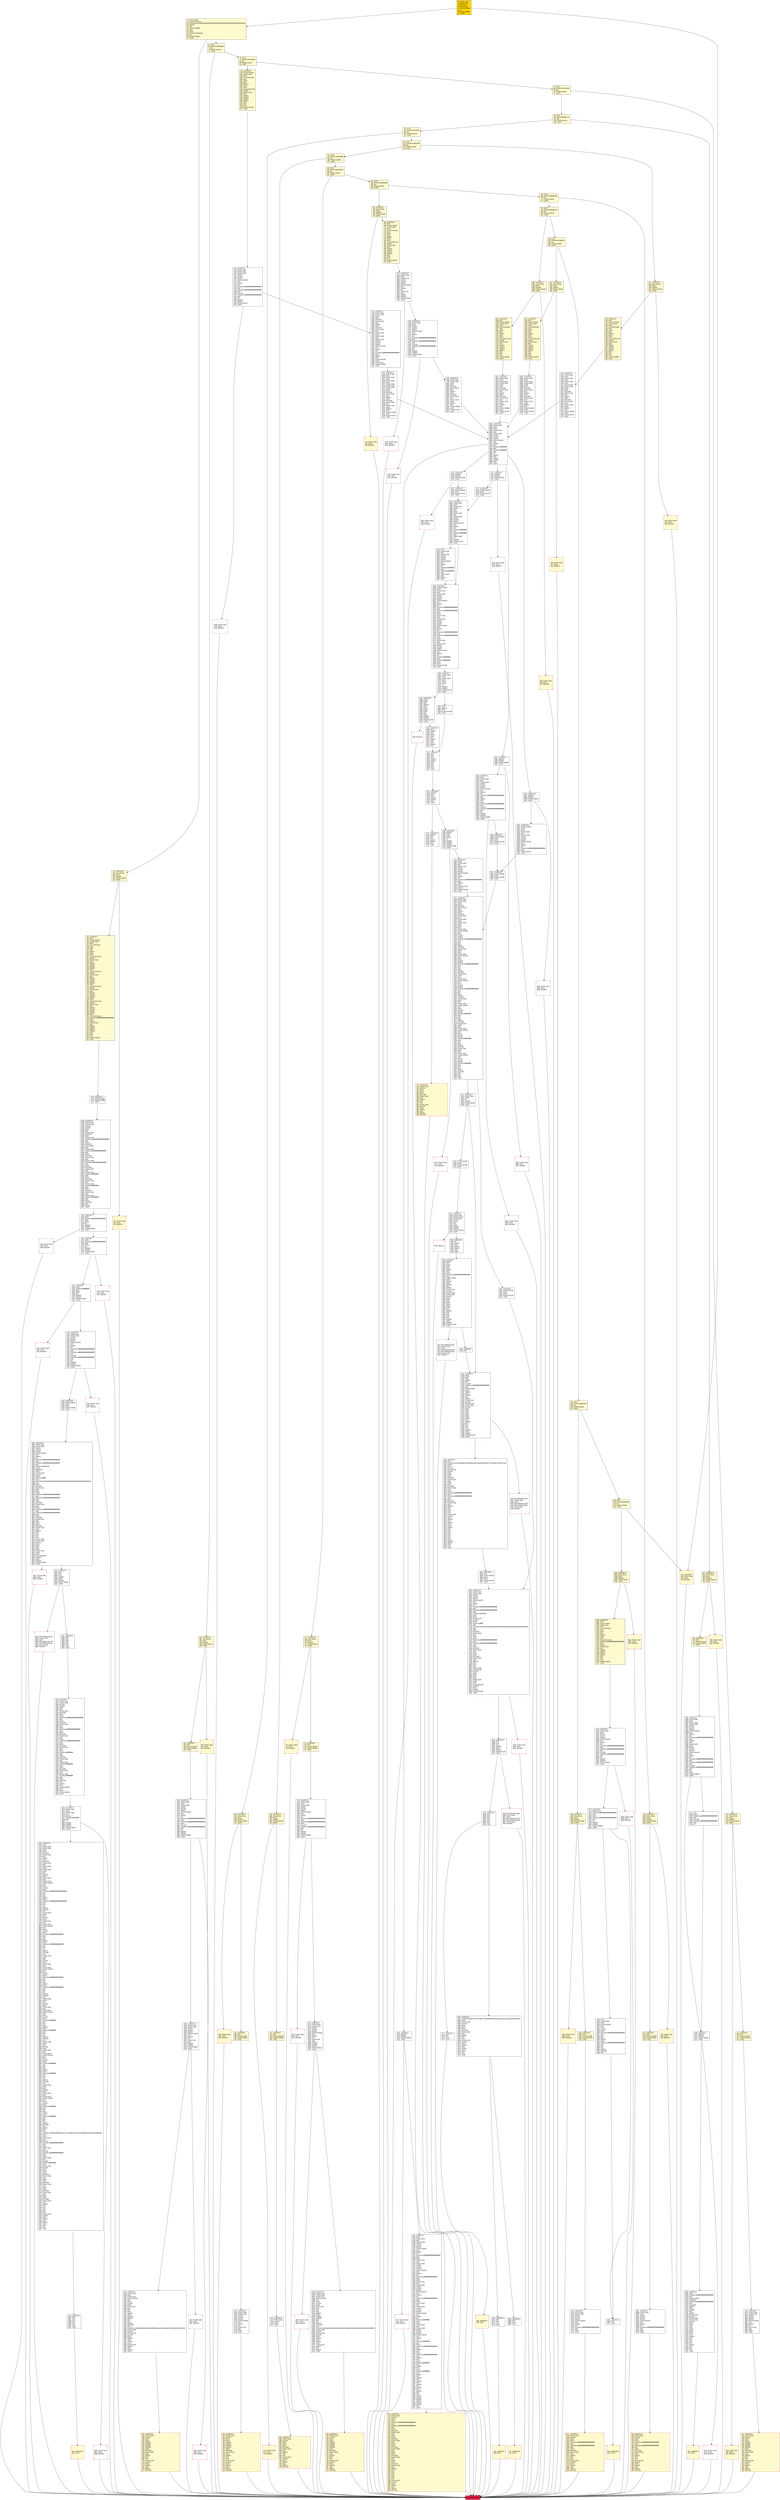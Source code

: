 digraph G {
bgcolor=transparent rankdir=UD;
node [shape=box style=filled color=black fillcolor=white fontname=arial fontcolor=black];
672 [label="672: PUSH1 0x00\l674: DUP1\l675: REVERT\l" fillcolor=lemonchiffon shape=Msquare color=crimson ];
4253 [label="4253: JUMPDEST\l4254: PUSH2 0x10a6\l4257: DUP7\l4258: PUSH2 0x1373\l4261: JUMP\l" ];
186 [label="186: DUP1\l187: PUSH4 0xc55d0f56\l192: EQ\l193: PUSH2 0x03a3\l196: JUMPI\l" fillcolor=lemonchiffon ];
5068 [label="5068: JUMPDEST\l5069: PUSH2 0x145e\l5072: DUP4\l5073: PUSH1 0x01\l5075: ADD\l5076: PUSH1 0x00\l5078: SWAP1\l5079: SLOAD\l5080: SWAP1\l5081: PUSH2 0x0100\l5084: EXP\l5085: SWAP1\l5086: DIV\l5087: PUSH16 0xffffffffffffffffffffffffffffffff\l5104: AND\l5105: PUSH16 0xffffffffffffffffffffffffffffffff\l5122: AND\l5123: DUP5\l5124: PUSH1 0x01\l5126: ADD\l5127: PUSH1 0x10\l5129: SWAP1\l5130: SLOAD\l5131: SWAP1\l5132: PUSH2 0x0100\l5135: EXP\l5136: SWAP1\l5137: DIV\l5138: PUSH16 0xffffffffffffffffffffffffffffffff\l5155: AND\l5156: PUSH16 0xffffffffffffffffffffffffffffffff\l5173: AND\l5174: DUP6\l5175: PUSH1 0x02\l5177: ADD\l5178: PUSH1 0x00\l5180: SWAP1\l5181: SLOAD\l5182: SWAP1\l5183: PUSH2 0x0100\l5186: EXP\l5187: SWAP1\l5188: DIV\l5189: PUSH8 0xffffffffffffffff\l5198: AND\l5199: PUSH8 0xffffffffffffffff\l5208: AND\l5209: DUP5\l5210: PUSH2 0x1558\l5213: JUMP\l" ];
418 [label="418: PUSH1 0x00\l420: DUP1\l421: REVERT\l" fillcolor=lemonchiffon shape=Msquare color=crimson ];
1186 [label="1186: PUSH1 0x00\l1188: DUP1\l1189: REVERT\l" shape=Msquare color=crimson ];
13 [label="13: PUSH1 0x00\l15: CALLDATALOAD\l16: PUSH29 0x0100000000000000000000000000000000000000000000000000000000\l46: SWAP1\l47: DIV\l48: PUSH4 0xffffffff\l53: AND\l54: DUP1\l55: PUSH4 0x27ebe40a\l60: EQ\l61: PUSH2 0x00e0\l64: JUMPI\l" fillcolor=lemonchiffon ];
3113 [label="3113: JUMPDEST\l3114: ISZERO\l3115: ISZERO\l3116: PUSH2 0x0c34\l3119: JUMPI\l" ];
886 [label="886: JUMPDEST\l887: CALLVALUE\l888: DUP1\l889: ISZERO\l890: PUSH2 0x0382\l893: JUMPI\l" fillcolor=lemonchiffon ];
898 [label="898: JUMPDEST\l899: POP\l900: PUSH2 0x03a1\l903: PUSH1 0x04\l905: DUP1\l906: CALLDATASIZE\l907: SUB\l908: DUP2\l909: ADD\l910: SWAP1\l911: DUP1\l912: DUP1\l913: CALLDATALOAD\l914: SWAP1\l915: PUSH1 0x20\l917: ADD\l918: SWAP1\l919: SWAP3\l920: SWAP2\l921: SWAP1\l922: POP\l923: POP\l924: POP\l925: PUSH2 0x0b6c\l928: JUMP\l" fillcolor=lemonchiffon ];
2883 [label="2883: JUMPDEST\l2884: POP\l2885: POP\l2886: JUMP\l" ];
4499 [label="4499: JUMPDEST\l4500: POP\l4501: PUSH32 0x4fcc30d90a842164dd58501ab874a101a3749c3d4747139cefe7c876f4ccebd2\l4534: DUP10\l4535: DUP7\l4536: CALLER\l4537: PUSH1 0x40\l4539: MLOAD\l4540: DUP1\l4541: DUP5\l4542: DUP2\l4543: MSTORE\l4544: PUSH1 0x20\l4546: ADD\l4547: DUP4\l4548: DUP2\l4549: MSTORE\l4550: PUSH1 0x20\l4552: ADD\l4553: DUP3\l4554: PUSH20 0xffffffffffffffffffffffffffffffffffffffff\l4575: AND\l4576: PUSH20 0xffffffffffffffffffffffffffffffffffffffff\l4597: AND\l4598: DUP2\l4599: MSTORE\l4600: PUSH1 0x20\l4602: ADD\l4603: SWAP4\l4604: POP\l4605: POP\l4606: POP\l4607: POP\l4608: PUSH1 0x40\l4610: MLOAD\l4611: DUP1\l4612: SWAP2\l4613: SUB\l4614: SWAP1\l4615: LOG1\l4616: DUP5\l4617: SWAP7\l4618: POP\l4619: POP\l4620: POP\l4621: POP\l4622: POP\l4623: POP\l4624: POP\l4625: SWAP3\l4626: SWAP2\l4627: POP\l4628: POP\l4629: JUMP\l" ];
939 [label="939: PUSH1 0x00\l941: DUP1\l942: REVERT\l" fillcolor=lemonchiffon shape=Msquare color=crimson ];
1222 [label="1222: JUMPDEST\l1223: DUP3\l1224: PUSH8 0xffffffffffffffff\l1233: AND\l1234: DUP4\l1235: EQ\l1236: ISZERO\l1237: ISZERO\l1238: PUSH2 0x04de\l1241: JUMPI\l" ];
1700 [label="1700: JUMPDEST\l1701: PUSH1 0x00\l1703: PUSH1 0x01\l1705: PUSH1 0x00\l1707: SWAP1\l1708: SLOAD\l1709: SWAP1\l1710: PUSH2 0x0100\l1713: EXP\l1714: SWAP1\l1715: DIV\l1716: PUSH20 0xffffffffffffffffffffffffffffffffffffffff\l1737: AND\l1738: PUSH20 0xffffffffffffffffffffffffffffffffffffffff\l1759: AND\l1760: CALLER\l1761: PUSH20 0xffffffffffffffffffffffffffffffffffffffff\l1782: AND\l1783: EQ\l1784: ISZERO\l1785: ISZERO\l1786: PUSH2 0x0702\l1789: JUMPI\l" ];
408 [label="408: JUMPDEST\l409: STOP\l" fillcolor=lemonchiffon shape=Msquare color=crimson ];
1495 [label="1495: JUMPDEST\l1496: POP\l1497: POP\l1498: POP\l1499: POP\l1500: POP\l1501: POP\l1502: JUMP\l" ];
1861 [label="1861: JUMPDEST\l1862: POP\l1863: PUSH2 0x0750\l1866: DUP2\l1867: DUP4\l1868: PUSH2 0x1216\l1871: JUMP\l" ];
1150 [label="1150: JUMPDEST\l1151: PUSH2 0x0486\l1154: PUSH2 0x1598\l1157: JUMP\l" ];
2227 [label="2227: PUSH1 0x00\l2229: DUP1\l2230: REVERT\l" shape=Msquare color=crimson ];
4275 [label="4275: PUSH1 0x00\l4277: DUP1\l4278: REVERT\l" shape=Msquare color=crimson ];
719 [label="719: JUMPDEST\l720: POP\l721: PUSH2 0x02d8\l724: PUSH2 0x09ae\l727: JUMP\l" fillcolor=lemonchiffon ];
197 [label="197: DUP1\l198: PUSH4 0xdd1b7a0f\l203: EQ\l204: PUSH2 0x03e4\l207: JUMPI\l" fillcolor=lemonchiffon ];
5214 [label="5214: JUMPDEST\l5215: SWAP2\l5216: POP\l5217: POP\l5218: SWAP2\l5219: SWAP1\l5220: POP\l5221: JUMP\l" ];
3389 [label="3389: JUMPDEST\l3390: POP\l3391: JUMP\l" ];
1872 [label="1872: JUMPDEST\l1873: POP\l1874: POP\l1875: JUMP\l" ];
685 [label="685: JUMPDEST\l686: PUSH1 0x40\l688: MLOAD\l689: DUP1\l690: DUP3\l691: DUP2\l692: MSTORE\l693: PUSH1 0x20\l695: ADD\l696: SWAP2\l697: POP\l698: POP\l699: PUSH1 0x40\l701: MLOAD\l702: DUP1\l703: SWAP2\l704: SUB\l705: SWAP1\l706: RETURN\l" fillcolor=lemonchiffon shape=Msquare color=crimson ];
1503 [label="1503: JUMPDEST\l1504: PUSH1 0x00\l1506: DUP1\l1507: PUSH1 0x00\l1509: SWAP1\l1510: SLOAD\l1511: SWAP1\l1512: PUSH2 0x0100\l1515: EXP\l1516: SWAP1\l1517: DIV\l1518: PUSH20 0xffffffffffffffffffffffffffffffffffffffff\l1539: AND\l1540: PUSH20 0xffffffffffffffffffffffffffffffffffffffff\l1561: AND\l1562: CALLER\l1563: PUSH20 0xffffffffffffffffffffffffffffffffffffffff\l1584: AND\l1585: EQ\l1586: ISZERO\l1587: ISZERO\l1588: PUSH2 0x063c\l1591: JUMPI\l" ];
2069 [label="2069: JUMPDEST\l2070: ISZERO\l2071: ISZERO\l2072: PUSH2 0x0820\l2075: JUMPI\l" ];
4345 [label="4345: JUMPDEST\l4346: SWAP3\l4347: POP\l4348: DUP3\l4349: DUP6\l4350: SUB\l4351: SWAP2\l4352: POP\l4353: DUP4\l4354: PUSH20 0xffffffffffffffffffffffffffffffffffffffff\l4375: AND\l4376: PUSH2 0x08fc\l4379: DUP4\l4380: SWAP1\l4381: DUP2\l4382: ISZERO\l4383: MUL\l4384: SWAP1\l4385: PUSH1 0x40\l4387: MLOAD\l4388: PUSH1 0x00\l4390: PUSH1 0x40\l4392: MLOAD\l4393: DUP1\l4394: DUP4\l4395: SUB\l4396: DUP2\l4397: DUP6\l4398: DUP9\l4399: DUP9\l4400: CALL\l4401: SWAP4\l4402: POP\l4403: POP\l4404: POP\l4405: POP\l4406: ISZERO\l4407: DUP1\l4408: ISZERO\l4409: PUSH2 0x1146\l4412: JUMPI\l" ];
4413 [label="4413: RETURNDATASIZE\l4414: PUSH1 0x00\l4416: DUP1\l4417: RETURNDATACOPY\l4418: RETURNDATASIZE\l4419: PUSH1 0x00\l4421: REVERT\l" shape=Msquare color=crimson ];
5671 [label="5671: EXIT BLOCK\l" fillcolor=crimson ];
4847 [label="4847: JUMPDEST\l4848: POP\l4849: POP\l4850: POP\l4851: POP\l4852: POP\l4853: POP\l4854: JUMP\l" ];
2701 [label="2701: PUSH1 0x00\l2703: DUP1\l2704: REVERT\l" shape=Msquare color=crimson ];
0 [label="0: PUSH1 0x80\l2: PUSH1 0x40\l4: MSTORE\l5: PUSH1 0x04\l7: CALLDATASIZE\l8: LT\l9: PUSH2 0x00db\l12: JUMPI\l" fillcolor=lemonchiffon shape=Msquare fillcolor=gold ];
5029 [label="5029: DUP3\l5030: PUSH1 0x02\l5032: ADD\l5033: PUSH1 0x08\l5035: SWAP1\l5036: SLOAD\l5037: SWAP1\l5038: PUSH2 0x0100\l5041: EXP\l5042: SWAP1\l5043: DIV\l5044: PUSH8 0xffffffffffffffff\l5053: AND\l5054: PUSH8 0xffffffffffffffff\l5063: AND\l5064: TIMESTAMP\l5065: SUB\l5066: SWAP1\l5067: POP\l" ];
142 [label="142: DUP1\l143: PUSH4 0x8456cb59\l148: EQ\l149: PUSH2 0x02c3\l152: JUMPI\l" fillcolor=lemonchiffon ];
943 [label="943: JUMPDEST\l944: POP\l945: PUSH2 0x03ce\l948: PUSH1 0x04\l950: DUP1\l951: CALLDATASIZE\l952: SUB\l953: DUP2\l954: ADD\l955: SWAP1\l956: DUP1\l957: DUP1\l958: CALLDATALOAD\l959: SWAP1\l960: PUSH1 0x20\l962: ADD\l963: SWAP1\l964: SWAP3\l965: SWAP2\l966: SWAP1\l967: POP\l968: POP\l969: POP\l970: PUSH2 0x0c08\l973: JUMP\l" fillcolor=lemonchiffon ];
929 [label="929: JUMPDEST\l930: STOP\l" fillcolor=lemonchiffon shape=Msquare color=crimson ];
2964 [label="2964: PUSH1 0x00\l2966: DUP1\l2967: REVERT\l" shape=Msquare color=crimson ];
3641 [label="3641: JUMPDEST\l3642: POP\l3643: GAS\l3644: CALL\l3645: ISZERO\l3646: DUP1\l3647: ISZERO\l3648: PUSH2 0x0e4d\l3651: JUMPI\l" ];
208 [label="208: DUP1\l209: PUSH4 0xf2fde38b\l214: EQ\l215: PUSH2 0x043b\l218: JUMPI\l" fillcolor=lemonchiffon ];
4249 [label="4249: PUSH1 0x00\l4251: DUP1\l4252: REVERT\l" shape=Msquare color=crimson ];
98 [label="98: DUP1\l99: PUSH4 0x5fd8c710\l104: EQ\l105: PUSH2 0x01c9\l108: JUMPI\l" fillcolor=lemonchiffon ];
4279 [label="4279: JUMPDEST\l4280: DUP6\l4281: PUSH1 0x00\l4283: ADD\l4284: PUSH1 0x00\l4286: SWAP1\l4287: SLOAD\l4288: SWAP1\l4289: PUSH2 0x0100\l4292: EXP\l4293: SWAP1\l4294: DIV\l4295: PUSH20 0xffffffffffffffffffffffffffffffffffffffff\l4316: AND\l4317: SWAP4\l4318: POP\l4319: PUSH2 0x10e7\l4322: DUP10\l4323: PUSH2 0x1466\l4326: JUMP\l" ];
996 [label="996: JUMPDEST\l997: CALLVALUE\l998: DUP1\l999: ISZERO\l1000: PUSH2 0x03f0\l1003: JUMPI\l" fillcolor=lemonchiffon ];
2478 [label="2478: JUMPDEST\l2479: PUSH1 0x00\l2481: DUP1\l2482: PUSH1 0x00\l2484: SWAP1\l2485: SLOAD\l2486: SWAP1\l2487: PUSH2 0x0100\l2490: EXP\l2491: SWAP1\l2492: DIV\l2493: PUSH20 0xffffffffffffffffffffffffffffffffffffffff\l2514: AND\l2515: PUSH20 0xffffffffffffffffffffffffffffffffffffffff\l2536: AND\l2537: CALLER\l2538: PUSH20 0xffffffffffffffffffffffffffffffffffffffff\l2559: AND\l2560: EQ\l2561: ISZERO\l2562: ISZERO\l2563: PUSH2 0x0a0b\l2566: JUMPI\l" ];
457 [label="457: JUMPDEST\l458: CALLVALUE\l459: DUP1\l460: ISZERO\l461: PUSH2 0x01d5\l464: JUMPI\l" fillcolor=lemonchiffon ];
5504 [label="5504: INVALID\l" shape=Msquare color=crimson ];
87 [label="87: DUP1\l88: PUSH4 0x5c975abb\l93: EQ\l94: PUSH2 0x019a\l97: JUMPI\l" fillcolor=lemonchiffon ];
2220 [label="2220: JUMPDEST\l2221: ISZERO\l2222: ISZERO\l2223: PUSH2 0x08b7\l2226: JUMPI\l" ];
1623 [label="1623: JUMPDEST\l1624: PUSH1 0x00\l1626: DUP1\l1627: PUSH1 0x14\l1629: PUSH2 0x0100\l1632: EXP\l1633: DUP2\l1634: SLOAD\l1635: DUP2\l1636: PUSH1 0xff\l1638: MUL\l1639: NOT\l1640: AND\l1641: SWAP1\l1642: DUP4\l1643: ISZERO\l1644: ISZERO\l1645: MUL\l1646: OR\l1647: SWAP1\l1648: SSTORE\l1649: POP\l1650: PUSH32 0x7805862f689e2f13df9f062ff482ad3ad112aca9e0847911ed832e158c525b33\l1683: PUSH1 0x40\l1685: MLOAD\l1686: PUSH1 0x40\l1688: MLOAD\l1689: DUP1\l1690: SWAP2\l1691: SUB\l1692: SWAP1\l1693: LOG1\l1694: PUSH1 0x01\l1696: SWAP1\l1697: POP\l1698: SWAP1\l1699: JUMP\l" ];
931 [label="931: JUMPDEST\l932: CALLVALUE\l933: DUP1\l934: ISZERO\l935: PUSH2 0x03af\l938: JUMPI\l" fillcolor=lemonchiffon ];
232 [label="232: PUSH1 0x00\l234: DUP1\l235: REVERT\l" fillcolor=lemonchiffon shape=Msquare color=crimson ];
488 [label="488: PUSH1 0x00\l490: DUP1\l491: REVERT\l" fillcolor=lemonchiffon shape=Msquare color=crimson ];
2792 [label="2792: PUSH1 0x00\l2794: DUP1\l2795: REVERT\l" shape=Msquare color=crimson ];
120 [label="120: DUP1\l121: PUSH4 0x78bd7935\l126: EQ\l127: PUSH2 0x020f\l130: JUMPI\l" fillcolor=lemonchiffon ];
478 [label="478: JUMPDEST\l479: STOP\l" fillcolor=lemonchiffon shape=Msquare color=crimson ];
175 [label="175: DUP1\l176: PUSH4 0x96b5a755\l181: EQ\l182: PUSH2 0x0376\l185: JUMPI\l" fillcolor=lemonchiffon ];
4630 [label="4630: JUMPDEST\l4631: PUSH1 0x01\l4633: PUSH1 0x00\l4635: SWAP1\l4636: SLOAD\l4637: SWAP1\l4638: PUSH2 0x0100\l4641: EXP\l4642: SWAP1\l4643: DIV\l4644: PUSH20 0xffffffffffffffffffffffffffffffffffffffff\l4665: AND\l4666: PUSH20 0xffffffffffffffffffffffffffffffffffffffff\l4687: AND\l4688: PUSH4 0xa9059cbb\l4693: DUP4\l4694: DUP4\l4695: PUSH1 0x40\l4697: MLOAD\l4698: DUP4\l4699: PUSH4 0xffffffff\l4704: AND\l4705: PUSH29 0x0100000000000000000000000000000000000000000000000000000000\l4735: MUL\l4736: DUP2\l4737: MSTORE\l4738: PUSH1 0x04\l4740: ADD\l4741: DUP1\l4742: DUP4\l4743: PUSH20 0xffffffffffffffffffffffffffffffffffffffff\l4764: AND\l4765: PUSH20 0xffffffffffffffffffffffffffffffffffffffff\l4786: AND\l4787: DUP2\l4788: MSTORE\l4789: PUSH1 0x20\l4791: ADD\l4792: DUP3\l4793: DUP2\l4794: MSTORE\l4795: PUSH1 0x20\l4797: ADD\l4798: SWAP3\l4799: POP\l4800: POP\l4801: POP\l4802: PUSH1 0x00\l4804: PUSH1 0x40\l4806: MLOAD\l4807: DUP1\l4808: DUP4\l4809: SUB\l4810: DUP2\l4811: PUSH1 0x00\l4813: DUP8\l4814: DUP1\l4815: EXTCODESIZE\l4816: ISZERO\l4817: DUP1\l4818: ISZERO\l4819: PUSH2 0x12db\l4822: JUMPI\l" ];
4827 [label="4827: JUMPDEST\l4828: POP\l4829: GAS\l4830: CALL\l4831: ISZERO\l4832: DUP1\l4833: ISZERO\l4834: PUSH2 0x12ef\l4837: JUMPI\l" ];
1004 [label="1004: PUSH1 0x00\l1006: DUP1\l1007: REVERT\l" fillcolor=lemonchiffon shape=Msquare color=crimson ];
799 [label="799: JUMPDEST\l800: CALLVALUE\l801: DUP1\l802: ISZERO\l803: PUSH2 0x032b\l806: JUMPI\l" fillcolor=lemonchiffon ];
1190 [label="1190: JUMPDEST\l1191: DUP4\l1192: PUSH16 0xffffffffffffffffffffffffffffffff\l1209: AND\l1210: DUP5\l1211: EQ\l1212: ISZERO\l1213: ISZERO\l1214: PUSH2 0x04c6\l1217: JUMPI\l" ];
5487 [label="5487: JUMPDEST\l5488: DUP8\l5489: DUP8\l5490: SUB\l5491: SWAP3\l5492: POP\l5493: DUP6\l5494: DUP6\l5495: DUP5\l5496: MUL\l5497: DUP2\l5498: ISZERO\l5499: ISZERO\l5500: PUSH2 0x1581\l5503: JUMPI\l" ];
2957 [label="2957: JUMPDEST\l2958: ISZERO\l2959: ISZERO\l2960: PUSH2 0x0b98\l2963: JUMPI\l" ];
3124 [label="3124: JUMPDEST\l3125: PUSH2 0x0c3d\l3128: DUP2\l3129: PUSH2 0x1373\l3132: JUMP\l" ];
707 [label="707: JUMPDEST\l708: CALLVALUE\l709: DUP1\l710: ISZERO\l711: PUSH2 0x02cf\l714: JUMPI\l" fillcolor=lemonchiffon ];
3061 [label="3061: PUSH1 0x00\l3063: DUP1\l3064: REVERT\l" shape=Msquare color=crimson ];
422 [label="422: JUMPDEST\l423: POP\l424: PUSH2 0x01af\l427: PUSH2 0x0754\l430: JUMP\l" fillcolor=lemonchiffon ];
1348 [label="1348: JUMPDEST\l1349: PUSH1 0xc0\l1351: PUSH1 0x40\l1353: MLOAD\l1354: SWAP1\l1355: DUP2\l1356: ADD\l1357: PUSH1 0x40\l1359: MSTORE\l1360: DUP1\l1361: DUP4\l1362: PUSH20 0xffffffffffffffffffffffffffffffffffffffff\l1383: AND\l1384: DUP2\l1385: MSTORE\l1386: PUSH1 0x20\l1388: ADD\l1389: DUP7\l1390: PUSH16 0xffffffffffffffffffffffffffffffff\l1407: AND\l1408: DUP2\l1409: MSTORE\l1410: PUSH1 0x20\l1412: ADD\l1413: DUP6\l1414: PUSH16 0xffffffffffffffffffffffffffffffff\l1431: AND\l1432: DUP2\l1433: MSTORE\l1434: PUSH1 0x20\l1436: ADD\l1437: DUP5\l1438: PUSH8 0xffffffffffffffff\l1447: AND\l1448: DUP2\l1449: MSTORE\l1450: PUSH1 0x20\l1452: ADD\l1453: TIMESTAMP\l1454: PUSH8 0xffffffffffffffff\l1463: AND\l1464: DUP2\l1465: MSTORE\l1466: PUSH1 0x20\l1468: ADD\l1469: PUSH1 0x00\l1471: PUSH8 0xffffffffffffffff\l1480: AND\l1481: DUP2\l1482: MSTORE\l1483: POP\l1484: SWAP1\l1485: POP\l1486: PUSH2 0x05d7\l1489: DUP7\l1490: DUP3\l1491: PUSH2 0x0e55\l1494: JUMP\l" ];
762 [label="762: PUSH1 0x00\l764: DUP1\l765: REVERT\l" fillcolor=lemonchiffon shape=Msquare color=crimson ];
2231 [label="2231: JUMPDEST\l2232: DUP1\l2233: PUSH1 0x00\l2235: ADD\l2236: PUSH1 0x00\l2238: SWAP1\l2239: SLOAD\l2240: SWAP1\l2241: PUSH2 0x0100\l2244: EXP\l2245: SWAP1\l2246: DIV\l2247: PUSH20 0xffffffffffffffffffffffffffffffffffffffff\l2268: AND\l2269: DUP2\l2270: PUSH1 0x01\l2272: ADD\l2273: PUSH1 0x00\l2275: SWAP1\l2276: SLOAD\l2277: SWAP1\l2278: PUSH2 0x0100\l2281: EXP\l2282: SWAP1\l2283: DIV\l2284: PUSH16 0xffffffffffffffffffffffffffffffff\l2301: AND\l2302: DUP3\l2303: PUSH1 0x01\l2305: ADD\l2306: PUSH1 0x10\l2308: SWAP1\l2309: SLOAD\l2310: SWAP1\l2311: PUSH2 0x0100\l2314: EXP\l2315: SWAP1\l2316: DIV\l2317: PUSH16 0xffffffffffffffffffffffffffffffff\l2334: AND\l2335: DUP4\l2336: PUSH1 0x02\l2338: ADD\l2339: PUSH1 0x00\l2341: SWAP1\l2342: SLOAD\l2343: SWAP1\l2344: PUSH2 0x0100\l2347: EXP\l2348: SWAP1\l2349: DIV\l2350: PUSH8 0xffffffffffffffff\l2359: AND\l2360: DUP5\l2361: PUSH1 0x02\l2363: ADD\l2364: PUSH1 0x08\l2366: SWAP1\l2367: SLOAD\l2368: SWAP1\l2369: PUSH2 0x0100\l2372: EXP\l2373: SWAP1\l2374: DIV\l2375: PUSH8 0xffffffffffffffff\l2384: AND\l2385: DUP4\l2386: PUSH16 0xffffffffffffffffffffffffffffffff\l2403: AND\l2404: SWAP4\l2405: POP\l2406: DUP3\l2407: PUSH16 0xffffffffffffffffffffffffffffffff\l2424: AND\l2425: SWAP3\l2426: POP\l2427: DUP2\l2428: PUSH8 0xffffffffffffffff\l2437: AND\l2438: SWAP2\l2439: POP\l2440: DUP1\l2441: PUSH8 0xffffffffffffffff\l2450: AND\l2451: SWAP1\l2452: POP\l2453: SWAP6\l2454: POP\l2455: SWAP6\l2456: POP\l2457: SWAP6\l2458: POP\l2459: SWAP6\l2460: POP\l2461: SWAP6\l2462: POP\l2463: POP\l2464: SWAP2\l2465: SWAP4\l2466: SWAP6\l2467: SWAP1\l2468: SWAP3\l2469: SWAP5\l2470: POP\l2471: JUMP\l" ];
4327 [label="4327: JUMPDEST\l4328: PUSH1 0x00\l4330: DUP6\l4331: GT\l4332: ISZERO\l4333: PUSH2 0x1148\l4336: JUMPI\l" ];
352 [label="352: JUMPDEST\l353: PUSH1 0x40\l355: MLOAD\l356: DUP1\l357: DUP3\l358: ISZERO\l359: ISZERO\l360: ISZERO\l361: ISZERO\l362: DUP2\l363: MSTORE\l364: PUSH1 0x20\l366: ADD\l367: SWAP2\l368: POP\l369: POP\l370: PUSH1 0x40\l372: MLOAD\l373: DUP1\l374: SWAP2\l375: SUB\l376: SWAP1\l377: RETURN\l" fillcolor=lemonchiffon shape=Msquare color=crimson ];
1794 [label="1794: JUMPDEST\l1795: PUSH1 0x03\l1797: PUSH1 0x00\l1799: DUP4\l1800: DUP2\l1801: MSTORE\l1802: PUSH1 0x20\l1804: ADD\l1805: SWAP1\l1806: DUP2\l1807: MSTORE\l1808: PUSH1 0x20\l1810: ADD\l1811: PUSH1 0x00\l1813: SHA3\l1814: PUSH1 0x00\l1816: ADD\l1817: PUSH1 0x00\l1819: SWAP1\l1820: SLOAD\l1821: SWAP1\l1822: PUSH2 0x0100\l1825: EXP\l1826: SWAP1\l1827: DIV\l1828: PUSH20 0xffffffffffffffffffffffffffffffffffffffff\l1849: AND\l1850: SWAP1\l1851: POP\l1852: PUSH2 0x0745\l1855: DUP3\l1856: CALLVALUE\l1857: PUSH2 0x1069\l1860: JUMP\l" ];
2181 [label="2181: JUMPDEST\l2182: PUSH1 0x00\l2184: DUP1\l2185: PUSH1 0x00\l2187: DUP1\l2188: PUSH1 0x00\l2190: DUP1\l2191: PUSH1 0x03\l2193: PUSH1 0x00\l2195: DUP9\l2196: DUP2\l2197: MSTORE\l2198: PUSH1 0x20\l2200: ADD\l2201: SWAP1\l2202: DUP2\l2203: MSTORE\l2204: PUSH1 0x20\l2206: ADD\l2207: PUSH1 0x00\l2209: SHA3\l2210: SWAP1\l2211: POP\l2212: PUSH2 0x08ac\l2215: DUP2\l2216: PUSH2 0x12f7\l2219: JUMP\l" ];
1790 [label="1790: PUSH1 0x00\l1792: DUP1\l1793: REVERT\l" shape=Msquare color=crimson ];
3652 [label="3652: RETURNDATASIZE\l3653: PUSH1 0x00\l3655: DUP1\l3656: RETURNDATACOPY\l3657: RETURNDATASIZE\l3658: PUSH1 0x00\l3660: REVERT\l" shape=Msquare color=crimson ];
5517 [label="5517: JUMPDEST\l5518: POP\l5519: POP\l5520: POP\l5521: SWAP5\l5522: SWAP4\l5523: POP\l5524: POP\l5525: POP\l5526: POP\l5527: JUMP\l" ];
3325 [label="3325: DUP1\l3326: PUSH1 0x00\l3328: DUP1\l3329: PUSH2 0x0100\l3332: EXP\l3333: DUP2\l3334: SLOAD\l3335: DUP2\l3336: PUSH20 0xffffffffffffffffffffffffffffffffffffffff\l3357: MUL\l3358: NOT\l3359: AND\l3360: SWAP1\l3361: DUP4\l3362: PUSH20 0xffffffffffffffffffffffffffffffffffffffff\l3383: AND\l3384: MUL\l3385: OR\l3386: SWAP1\l3387: SSTORE\l3388: POP\l" ];
4337 [label="4337: PUSH2 0x10f9\l4340: DUP6\l4341: PUSH2 0x153d\l4344: JUMP\l" ];
1218 [label="1218: PUSH1 0x00\l1220: DUP1\l1221: REVERT\l" shape=Msquare color=crimson ];
3266 [label="3266: PUSH1 0x00\l3268: DUP1\l3269: REVERT\l" shape=Msquare color=crimson ];
2968 [label="2968: JUMPDEST\l2969: DUP2\l2970: PUSH1 0x00\l2972: ADD\l2973: PUSH1 0x00\l2975: SWAP1\l2976: SLOAD\l2977: SWAP1\l2978: PUSH2 0x0100\l2981: EXP\l2982: SWAP1\l2983: DIV\l2984: PUSH20 0xffffffffffffffffffffffffffffffffffffffff\l3005: AND\l3006: SWAP1\l3007: POP\l3008: DUP1\l3009: PUSH20 0xffffffffffffffffffffffffffffffffffffffff\l3030: AND\l3031: CALLER\l3032: PUSH20 0xffffffffffffffffffffffffffffffffffffffff\l3053: AND\l3054: EQ\l3055: ISZERO\l3056: ISZERO\l3057: PUSH2 0x0bf9\l3060: JUMPI\l" ];
820 [label="820: JUMPDEST\l821: PUSH1 0x40\l823: MLOAD\l824: DUP1\l825: DUP3\l826: PUSH20 0xffffffffffffffffffffffffffffffffffffffff\l847: AND\l848: PUSH20 0xffffffffffffffffffffffffffffffffffffffff\l869: AND\l870: DUP2\l871: MSTORE\l872: PUSH1 0x20\l874: ADD\l875: SWAP2\l876: POP\l877: POP\l878: PUSH1 0x40\l880: MLOAD\l881: DUP1\l882: SWAP2\l883: SUB\l884: SWAP1\l885: RETURN\l" fillcolor=lemonchiffon shape=Msquare color=crimson ];
1008 [label="1008: JUMPDEST\l1009: POP\l1010: PUSH2 0x03f9\l1013: PUSH2 0x0c45\l1016: JUMP\l" fillcolor=lemonchiffon ];
2080 [label="2080: JUMPDEST\l2081: DUP2\l2082: PUSH20 0xffffffffffffffffffffffffffffffffffffffff\l2103: AND\l2104: PUSH2 0x08fc\l2107: ADDRESS\l2108: PUSH20 0xffffffffffffffffffffffffffffffffffffffff\l2129: AND\l2130: BALANCE\l2131: SWAP1\l2132: DUP2\l2133: ISZERO\l2134: MUL\l2135: SWAP1\l2136: PUSH1 0x40\l2138: MLOAD\l2139: PUSH1 0x00\l2141: PUSH1 0x40\l2143: MLOAD\l2144: DUP1\l2145: DUP4\l2146: SUB\l2147: DUP2\l2148: DUP6\l2149: DUP9\l2150: DUP9\l2151: CALL\l2152: SWAP4\l2153: POP\l2154: POP\l2155: POP\l2156: POP\l2157: SWAP1\l2158: POP\l2159: POP\l2160: POP\l2161: JUMP\l" ];
715 [label="715: PUSH1 0x00\l717: DUP1\l718: REVERT\l" fillcolor=lemonchiffon shape=Msquare color=crimson ];
5456 [label="5456: JUMPDEST\l5457: DIV\l5458: SWAP1\l5459: POP\l5460: SWAP2\l5461: SWAP1\l5462: POP\l5463: JUMP\l" ];
5505 [label="5505: JUMPDEST\l5506: SDIV\l5507: SWAP2\l5508: POP\l5509: DUP2\l5510: DUP9\l5511: ADD\l5512: SWAP1\l5513: POP\l5514: DUP1\l5515: SWAP4\l5516: POP\l" ];
465 [label="465: PUSH1 0x00\l467: DUP1\l468: REVERT\l" fillcolor=lemonchiffon shape=Msquare color=crimson ];
2887 [label="2887: JUMPDEST\l2888: PUSH1 0x00\l2890: DUP1\l2891: SWAP1\l2892: SLOAD\l2893: SWAP1\l2894: PUSH2 0x0100\l2897: EXP\l2898: SWAP1\l2899: DIV\l2900: PUSH20 0xffffffffffffffffffffffffffffffffffffffff\l2921: AND\l2922: DUP2\l2923: JUMP\l" ];
527 [label="527: JUMPDEST\l528: CALLVALUE\l529: DUP1\l530: ISZERO\l531: PUSH2 0x021b\l534: JUMPI\l" fillcolor=lemonchiffon ];
3080 [label="3080: JUMPDEST\l3081: PUSH1 0x00\l3083: DUP1\l3084: PUSH1 0x03\l3086: PUSH1 0x00\l3088: DUP5\l3089: DUP2\l3090: MSTORE\l3091: PUSH1 0x20\l3093: ADD\l3094: SWAP1\l3095: DUP2\l3096: MSTORE\l3097: PUSH1 0x20\l3099: ADD\l3100: PUSH1 0x00\l3102: SHA3\l3103: SWAP1\l3104: POP\l3105: PUSH2 0x0c29\l3108: DUP2\l3109: PUSH2 0x12f7\l3112: JUMP\l" ];
3699 [label="3699: JUMPDEST\l3700: DUP1\l3701: PUSH1 0x03\l3703: PUSH1 0x00\l3705: DUP5\l3706: DUP2\l3707: MSTORE\l3708: PUSH1 0x20\l3710: ADD\l3711: SWAP1\l3712: DUP2\l3713: MSTORE\l3714: PUSH1 0x20\l3716: ADD\l3717: PUSH1 0x00\l3719: SHA3\l3720: PUSH1 0x00\l3722: DUP3\l3723: ADD\l3724: MLOAD\l3725: DUP2\l3726: PUSH1 0x00\l3728: ADD\l3729: PUSH1 0x00\l3731: PUSH2 0x0100\l3734: EXP\l3735: DUP2\l3736: SLOAD\l3737: DUP2\l3738: PUSH20 0xffffffffffffffffffffffffffffffffffffffff\l3759: MUL\l3760: NOT\l3761: AND\l3762: SWAP1\l3763: DUP4\l3764: PUSH20 0xffffffffffffffffffffffffffffffffffffffff\l3785: AND\l3786: MUL\l3787: OR\l3788: SWAP1\l3789: SSTORE\l3790: POP\l3791: PUSH1 0x20\l3793: DUP3\l3794: ADD\l3795: MLOAD\l3796: DUP2\l3797: PUSH1 0x01\l3799: ADD\l3800: PUSH1 0x00\l3802: PUSH2 0x0100\l3805: EXP\l3806: DUP2\l3807: SLOAD\l3808: DUP2\l3809: PUSH16 0xffffffffffffffffffffffffffffffff\l3826: MUL\l3827: NOT\l3828: AND\l3829: SWAP1\l3830: DUP4\l3831: PUSH16 0xffffffffffffffffffffffffffffffff\l3848: AND\l3849: MUL\l3850: OR\l3851: SWAP1\l3852: SSTORE\l3853: POP\l3854: PUSH1 0x40\l3856: DUP3\l3857: ADD\l3858: MLOAD\l3859: DUP2\l3860: PUSH1 0x01\l3862: ADD\l3863: PUSH1 0x10\l3865: PUSH2 0x0100\l3868: EXP\l3869: DUP2\l3870: SLOAD\l3871: DUP2\l3872: PUSH16 0xffffffffffffffffffffffffffffffff\l3889: MUL\l3890: NOT\l3891: AND\l3892: SWAP1\l3893: DUP4\l3894: PUSH16 0xffffffffffffffffffffffffffffffff\l3911: AND\l3912: MUL\l3913: OR\l3914: SWAP1\l3915: SSTORE\l3916: POP\l3917: PUSH1 0x60\l3919: DUP3\l3920: ADD\l3921: MLOAD\l3922: DUP2\l3923: PUSH1 0x02\l3925: ADD\l3926: PUSH1 0x00\l3928: PUSH2 0x0100\l3931: EXP\l3932: DUP2\l3933: SLOAD\l3934: DUP2\l3935: PUSH8 0xffffffffffffffff\l3944: MUL\l3945: NOT\l3946: AND\l3947: SWAP1\l3948: DUP4\l3949: PUSH8 0xffffffffffffffff\l3958: AND\l3959: MUL\l3960: OR\l3961: SWAP1\l3962: SSTORE\l3963: POP\l3964: PUSH1 0x80\l3966: DUP3\l3967: ADD\l3968: MLOAD\l3969: DUP2\l3970: PUSH1 0x02\l3972: ADD\l3973: PUSH1 0x08\l3975: PUSH2 0x0100\l3978: EXP\l3979: DUP2\l3980: SLOAD\l3981: DUP2\l3982: PUSH8 0xffffffffffffffff\l3991: MUL\l3992: NOT\l3993: AND\l3994: SWAP1\l3995: DUP4\l3996: PUSH8 0xffffffffffffffff\l4005: AND\l4006: MUL\l4007: OR\l4008: SWAP1\l4009: SSTORE\l4010: POP\l4011: PUSH1 0xa0\l4013: DUP3\l4014: ADD\l4015: MLOAD\l4016: DUP2\l4017: PUSH1 0x02\l4019: ADD\l4020: PUSH1 0x10\l4022: PUSH2 0x0100\l4025: EXP\l4026: DUP2\l4027: SLOAD\l4028: DUP2\l4029: PUSH8 0xffffffffffffffff\l4038: MUL\l4039: NOT\l4040: AND\l4041: SWAP1\l4042: DUP4\l4043: PUSH8 0xffffffffffffffff\l4052: AND\l4053: MUL\l4054: OR\l4055: SWAP1\l4056: SSTORE\l4057: POP\l4058: SWAP1\l4059: POP\l4060: POP\l4061: PUSH32 0xa9c8dfcda5664a5a124c713e386da27de87432d5b668e79458501eb296389ba7\l4094: DUP3\l4095: DUP3\l4096: PUSH1 0x20\l4098: ADD\l4099: MLOAD\l4100: PUSH16 0xffffffffffffffffffffffffffffffff\l4117: AND\l4118: DUP4\l4119: PUSH1 0x40\l4121: ADD\l4122: MLOAD\l4123: PUSH16 0xffffffffffffffffffffffffffffffff\l4140: AND\l4141: DUP5\l4142: PUSH1 0x60\l4144: ADD\l4145: MLOAD\l4146: PUSH8 0xffffffffffffffff\l4155: AND\l4156: PUSH1 0x40\l4158: MLOAD\l4159: DUP1\l4160: DUP6\l4161: DUP2\l4162: MSTORE\l4163: PUSH1 0x20\l4165: ADD\l4166: DUP5\l4167: DUP2\l4168: MSTORE\l4169: PUSH1 0x20\l4171: ADD\l4172: DUP4\l4173: DUP2\l4174: MSTORE\l4175: PUSH1 0x20\l4177: ADD\l4178: DUP3\l4179: DUP2\l4180: MSTORE\l4181: PUSH1 0x20\l4183: ADD\l4184: SWAP5\l4185: POP\l4186: POP\l4187: POP\l4188: POP\l4189: POP\l4190: PUSH1 0x40\l4192: MLOAD\l4193: DUP1\l4194: SWAP2\l4195: SUB\l4196: SWAP1\l4197: LOG1\l4198: POP\l4199: POP\l4200: JUMP\l" ];
3133 [label="3133: JUMPDEST\l3134: SWAP2\l3135: POP\l3136: POP\l3137: SWAP2\l3138: SWAP1\l3139: POP\l3140: JUMP\l" ];
5464 [label="5464: JUMPDEST\l5465: PUSH1 0x00\l5467: DUP1\l5468: PUSH1 0x00\l5470: DUP1\l5471: DUP6\l5472: DUP6\l5473: LT\l5474: ISZERO\l5475: ISZERO\l5476: PUSH2 0x156f\l5479: JUMPI\l" ];
5480 [label="5480: DUP7\l5481: SWAP4\l5482: POP\l5483: PUSH2 0x158d\l5486: JUMP\l" ];
480 [label="480: JUMPDEST\l481: CALLVALUE\l482: DUP1\l483: ISZERO\l484: PUSH2 0x01ec\l487: JUMPI\l" fillcolor=lemonchiffon ];
4823 [label="4823: PUSH1 0x00\l4825: DUP1\l4826: REVERT\l" shape=Msquare color=crimson ];
4422 [label="4422: JUMPDEST\l4423: POP\l" ];
4920 [label="4920: JUMPDEST\l4921: PUSH32 0x2809c7e17bf978fbc7194c0a694b638c4215e9140cacc6c38ca36010b45697df\l4954: DUP3\l4955: PUSH1 0x40\l4957: MLOAD\l4958: DUP1\l4959: DUP3\l4960: DUP2\l4961: MSTORE\l4962: PUSH1 0x20\l4964: ADD\l4965: SWAP2\l4966: POP\l4967: POP\l4968: PUSH1 0x40\l4970: MLOAD\l4971: DUP1\l4972: SWAP2\l4973: SUB\l4974: SWAP1\l4975: LOG1\l4976: POP\l4977: POP\l4978: JUMP\l" ];
3392 [label="3392: JUMPDEST\l3393: PUSH1 0x01\l3395: PUSH1 0x00\l3397: SWAP1\l3398: SLOAD\l3399: SWAP1\l3400: PUSH2 0x0100\l3403: EXP\l3404: SWAP1\l3405: DIV\l3406: PUSH20 0xffffffffffffffffffffffffffffffffffffffff\l3427: AND\l3428: PUSH20 0xffffffffffffffffffffffffffffffffffffffff\l3449: AND\l3450: PUSH4 0x23b872dd\l3455: DUP4\l3456: ADDRESS\l3457: DUP5\l3458: PUSH1 0x40\l3460: MLOAD\l3461: DUP5\l3462: PUSH4 0xffffffff\l3467: AND\l3468: PUSH29 0x0100000000000000000000000000000000000000000000000000000000\l3498: MUL\l3499: DUP2\l3500: MSTORE\l3501: PUSH1 0x04\l3503: ADD\l3504: DUP1\l3505: DUP5\l3506: PUSH20 0xffffffffffffffffffffffffffffffffffffffff\l3527: AND\l3528: PUSH20 0xffffffffffffffffffffffffffffffffffffffff\l3549: AND\l3550: DUP2\l3551: MSTORE\l3552: PUSH1 0x20\l3554: ADD\l3555: DUP4\l3556: PUSH20 0xffffffffffffffffffffffffffffffffffffffff\l3577: AND\l3578: PUSH20 0xffffffffffffffffffffffffffffffffffffffff\l3599: AND\l3600: DUP2\l3601: MSTORE\l3602: PUSH1 0x20\l3604: ADD\l3605: DUP3\l3606: DUP2\l3607: MSTORE\l3608: PUSH1 0x20\l3610: ADD\l3611: SWAP4\l3612: POP\l3613: POP\l3614: POP\l3615: POP\l3616: PUSH1 0x00\l3618: PUSH1 0x40\l3620: MLOAD\l3621: DUP1\l3622: DUP4\l3623: SUB\l3624: DUP2\l3625: PUSH1 0x00\l3627: DUP8\l3628: DUP1\l3629: EXTCODESIZE\l3630: ISZERO\l3631: DUP1\l3632: ISZERO\l3633: PUSH2 0x0e39\l3636: JUMPI\l" ];
1242 [label="1242: PUSH1 0x00\l1244: DUP1\l1245: REVERT\l" shape=Msquare color=crimson ];
974 [label="974: JUMPDEST\l975: PUSH1 0x40\l977: MLOAD\l978: DUP1\l979: DUP3\l980: DUP2\l981: MSTORE\l982: PUSH1 0x20\l984: ADD\l985: SWAP2\l986: POP\l987: POP\l988: PUSH1 0x40\l990: MLOAD\l991: DUP1\l992: SWAP2\l993: SUB\l994: SWAP1\l995: RETURN\l" fillcolor=lemonchiffon shape=Msquare color=crimson ];
3179 [label="3179: JUMPDEST\l3180: PUSH1 0x00\l3182: DUP1\l3183: SWAP1\l3184: SLOAD\l3185: SWAP1\l3186: PUSH2 0x0100\l3189: EXP\l3190: SWAP1\l3191: DIV\l3192: PUSH20 0xffffffffffffffffffffffffffffffffffffffff\l3213: AND\l3214: PUSH20 0xffffffffffffffffffffffffffffffffffffffff\l3235: AND\l3236: CALLER\l3237: PUSH20 0xffffffffffffffffffffffffffffffffffffffff\l3258: AND\l3259: EQ\l3260: ISZERO\l3261: ISZERO\l3262: PUSH2 0x0cc6\l3265: JUMPI\l" ];
2021 [label="2021: POP\l2022: DUP2\l2023: PUSH20 0xffffffffffffffffffffffffffffffffffffffff\l2044: AND\l2045: CALLER\l2046: PUSH20 0xffffffffffffffffffffffffffffffffffffffff\l2067: AND\l2068: EQ\l" ];
131 [label="131: DUP1\l132: PUSH4 0x83b5ff8b\l137: EQ\l138: PUSH2 0x0298\l141: JUMPI\l" fillcolor=lemonchiffon ];
5222 [label="5222: JUMPDEST\l5223: PUSH1 0x03\l5225: PUSH1 0x00\l5227: DUP3\l5228: DUP2\l5229: MSTORE\l5230: PUSH1 0x20\l5232: ADD\l5233: SWAP1\l5234: DUP2\l5235: MSTORE\l5236: PUSH1 0x20\l5238: ADD\l5239: PUSH1 0x00\l5241: SHA3\l5242: PUSH1 0x00\l5244: DUP1\l5245: DUP3\l5246: ADD\l5247: PUSH1 0x00\l5249: PUSH2 0x0100\l5252: EXP\l5253: DUP2\l5254: SLOAD\l5255: SWAP1\l5256: PUSH20 0xffffffffffffffffffffffffffffffffffffffff\l5277: MUL\l5278: NOT\l5279: AND\l5280: SWAP1\l5281: SSTORE\l5282: PUSH1 0x01\l5284: DUP3\l5285: ADD\l5286: PUSH1 0x00\l5288: PUSH2 0x0100\l5291: EXP\l5292: DUP2\l5293: SLOAD\l5294: SWAP1\l5295: PUSH16 0xffffffffffffffffffffffffffffffff\l5312: MUL\l5313: NOT\l5314: AND\l5315: SWAP1\l5316: SSTORE\l5317: PUSH1 0x01\l5319: DUP3\l5320: ADD\l5321: PUSH1 0x10\l5323: PUSH2 0x0100\l5326: EXP\l5327: DUP2\l5328: SLOAD\l5329: SWAP1\l5330: PUSH16 0xffffffffffffffffffffffffffffffff\l5347: MUL\l5348: NOT\l5349: AND\l5350: SWAP1\l5351: SSTORE\l5352: PUSH1 0x02\l5354: DUP3\l5355: ADD\l5356: PUSH1 0x00\l5358: PUSH2 0x0100\l5361: EXP\l5362: DUP2\l5363: SLOAD\l5364: SWAP1\l5365: PUSH8 0xffffffffffffffff\l5374: MUL\l5375: NOT\l5376: AND\l5377: SWAP1\l5378: SSTORE\l5379: PUSH1 0x02\l5381: DUP3\l5382: ADD\l5383: PUSH1 0x08\l5385: PUSH2 0x0100\l5388: EXP\l5389: DUP2\l5390: SLOAD\l5391: SWAP1\l5392: PUSH8 0xffffffffffffffff\l5401: MUL\l5402: NOT\l5403: AND\l5404: SWAP1\l5405: SSTORE\l5406: PUSH1 0x02\l5408: DUP3\l5409: ADD\l5410: PUSH1 0x10\l5412: PUSH2 0x0100\l5415: EXP\l5416: DUP2\l5417: SLOAD\l5418: SWAP1\l5419: PUSH8 0xffffffffffffffff\l5428: MUL\l5429: NOT\l5430: AND\l5431: SWAP1\l5432: SSTORE\l5433: POP\l5434: POP\l5435: POP\l5436: JUMP\l" ];
676 [label="676: JUMPDEST\l677: POP\l678: PUSH2 0x02ad\l681: PUSH2 0x09a8\l684: JUMP\l" fillcolor=lemonchiffon ];
2595 [label="2595: PUSH1 0x00\l2597: DUP1\l2598: REVERT\l" shape=Msquare color=crimson ];
492 [label="492: JUMPDEST\l493: POP\l494: PUSH2 0x01f5\l497: PUSH2 0x0872\l500: JUMP\l" fillcolor=lemonchiffon ];
754 [label="754: JUMPDEST\l755: CALLVALUE\l756: DUP1\l757: ISZERO\l758: PUSH2 0x02fe\l761: JUMPI\l" fillcolor=lemonchiffon ];
807 [label="807: PUSH1 0x00\l809: DUP1\l810: REVERT\l" fillcolor=lemonchiffon shape=Msquare color=crimson ];
4855 [label="4855: JUMPDEST\l4856: PUSH1 0x00\l4858: DUP1\l4859: DUP3\l4860: PUSH1 0x02\l4862: ADD\l4863: PUSH1 0x08\l4865: SWAP1\l4866: SLOAD\l4867: SWAP1\l4868: PUSH2 0x0100\l4871: EXP\l4872: SWAP1\l4873: DIV\l4874: PUSH8 0xffffffffffffffff\l4883: AND\l4884: PUSH8 0xffffffffffffffff\l4893: AND\l4894: GT\l4895: SWAP1\l4896: POP\l4897: SWAP2\l4898: SWAP1\l4899: POP\l4900: JUMP\l" ];
410 [label="410: JUMPDEST\l411: CALLVALUE\l412: DUP1\l413: ISZERO\l414: PUSH2 0x01a6\l417: JUMPI\l" fillcolor=lemonchiffon ];
797 [label="797: JUMPDEST\l798: STOP\l" fillcolor=lemonchiffon shape=Msquare color=crimson ];
3661 [label="3661: JUMPDEST\l3662: POP\l3663: POP\l3664: POP\l3665: POP\l3666: POP\l3667: POP\l3668: JUMP\l" ];
3120 [label="3120: PUSH1 0x00\l3122: DUP1\l3123: REVERT\l" shape=Msquare color=crimson ];
4490 [label="4490: RETURNDATASIZE\l4491: PUSH1 0x00\l4493: DUP1\l4494: RETURNDATACOPY\l4495: RETURNDATASIZE\l4496: PUSH1 0x00\l4498: REVERT\l" shape=Msquare color=crimson ];
431 [label="431: JUMPDEST\l432: PUSH1 0x40\l434: MLOAD\l435: DUP1\l436: DUP3\l437: ISZERO\l438: ISZERO\l439: ISZERO\l440: ISZERO\l441: DUP2\l442: MSTORE\l443: PUSH1 0x20\l445: ADD\l446: SWAP2\l447: POP\l448: POP\l449: PUSH1 0x40\l451: MLOAD\l452: DUP1\l453: SWAP2\l454: SUB\l455: SWAP1\l456: RETURN\l" fillcolor=lemonchiffon shape=Msquare color=crimson ];
3637 [label="3637: PUSH1 0x00\l3639: DUP1\l3640: REVERT\l" shape=Msquare color=crimson ];
1334 [label="1334: PUSH1 0x00\l1336: DUP1\l1337: REVERT\l" shape=Msquare color=crimson ];
664 [label="664: JUMPDEST\l665: CALLVALUE\l666: DUP1\l667: ISZERO\l668: PUSH2 0x02a4\l671: JUMPI\l" fillcolor=lemonchiffon ];
1158 [label="1158: JUMPDEST\l1159: DUP5\l1160: PUSH16 0xffffffffffffffffffffffffffffffff\l1177: AND\l1178: DUP6\l1179: EQ\l1180: ISZERO\l1181: ISZERO\l1182: PUSH2 0x04a6\l1185: JUMPI\l" ];
1246 [label="1246: JUMPDEST\l1247: PUSH1 0x01\l1249: PUSH1 0x00\l1251: SWAP1\l1252: SLOAD\l1253: SWAP1\l1254: PUSH2 0x0100\l1257: EXP\l1258: SWAP1\l1259: DIV\l1260: PUSH20 0xffffffffffffffffffffffffffffffffffffffff\l1281: AND\l1282: PUSH20 0xffffffffffffffffffffffffffffffffffffffff\l1303: AND\l1304: CALLER\l1305: PUSH20 0xffffffffffffffffffffffffffffffffffffffff\l1326: AND\l1327: EQ\l1328: ISZERO\l1329: ISZERO\l1330: PUSH2 0x053a\l1333: JUMPI\l" ];
1592 [label="1592: PUSH1 0x00\l1594: DUP1\l1595: REVERT\l" shape=Msquare color=crimson ];
236 [label="236: JUMPDEST\l237: POP\l238: PUSH2 0x0149\l241: PUSH1 0x04\l243: DUP1\l244: CALLDATASIZE\l245: SUB\l246: DUP2\l247: ADD\l248: SWAP1\l249: DUP1\l250: DUP1\l251: CALLDATALOAD\l252: SWAP1\l253: PUSH1 0x20\l255: ADD\l256: SWAP1\l257: SWAP3\l258: SWAP2\l259: SWAP1\l260: DUP1\l261: CALLDATALOAD\l262: SWAP1\l263: PUSH1 0x20\l265: ADD\l266: SWAP1\l267: SWAP3\l268: SWAP2\l269: SWAP1\l270: DUP1\l271: CALLDATALOAD\l272: SWAP1\l273: PUSH1 0x20\l275: ADD\l276: SWAP1\l277: SWAP3\l278: SWAP2\l279: SWAP1\l280: DUP1\l281: CALLDATALOAD\l282: SWAP1\l283: PUSH1 0x20\l285: ADD\l286: SWAP1\l287: SWAP3\l288: SWAP2\l289: SWAP1\l290: DUP1\l291: CALLDATALOAD\l292: PUSH20 0xffffffffffffffffffffffffffffffffffffffff\l313: AND\l314: SWAP1\l315: PUSH1 0x20\l317: ADD\l318: SWAP1\l319: SWAP3\l320: SWAP2\l321: SWAP1\l322: POP\l323: POP\l324: POP\l325: PUSH2 0x047e\l328: JUMP\l" fillcolor=lemonchiffon ];
1095 [label="1095: JUMPDEST\l1096: POP\l1097: PUSH2 0x047c\l1100: PUSH1 0x04\l1102: DUP1\l1103: CALLDATASIZE\l1104: SUB\l1105: DUP2\l1106: ADD\l1107: SWAP1\l1108: DUP1\l1109: DUP1\l1110: CALLDATALOAD\l1111: PUSH20 0xffffffffffffffffffffffffffffffffffffffff\l1132: AND\l1133: SWAP1\l1134: PUSH1 0x20\l1136: ADD\l1137: SWAP1\l1138: SWAP3\l1139: SWAP2\l1140: SWAP1\l1141: POP\l1142: POP\l1143: POP\l1144: PUSH2 0x0c6b\l1147: JUMP\l" fillcolor=lemonchiffon ];
2796 [label="2796: JUMPDEST\l2797: PUSH1 0x03\l2799: PUSH1 0x00\l2801: DUP4\l2802: DUP2\l2803: MSTORE\l2804: PUSH1 0x20\l2806: ADD\l2807: SWAP1\l2808: DUP2\l2809: MSTORE\l2810: PUSH1 0x20\l2812: ADD\l2813: PUSH1 0x00\l2815: SHA3\l2816: SWAP1\l2817: POP\l2818: PUSH2 0x0b0a\l2821: DUP2\l2822: PUSH2 0x12f7\l2825: JUMP\l" ];
3065 [label="3065: JUMPDEST\l3066: PUSH2 0x0c03\l3069: DUP4\l3070: DUP3\l3071: PUSH2 0x1325\l3074: JUMP\l" ];
2826 [label="2826: JUMPDEST\l2827: ISZERO\l2828: ISZERO\l2829: PUSH2 0x0b15\l2832: JUMPI\l" ];
570 [label="570: JUMPDEST\l571: PUSH1 0x40\l573: MLOAD\l574: DUP1\l575: DUP7\l576: PUSH20 0xffffffffffffffffffffffffffffffffffffffff\l597: AND\l598: PUSH20 0xffffffffffffffffffffffffffffffffffffffff\l619: AND\l620: DUP2\l621: MSTORE\l622: PUSH1 0x20\l624: ADD\l625: DUP6\l626: DUP2\l627: MSTORE\l628: PUSH1 0x20\l630: ADD\l631: DUP5\l632: DUP2\l633: MSTORE\l634: PUSH1 0x20\l636: ADD\l637: DUP4\l638: DUP2\l639: MSTORE\l640: PUSH1 0x20\l642: ADD\l643: DUP3\l644: DUP2\l645: MSTORE\l646: PUSH1 0x20\l648: ADD\l649: SWAP6\l650: POP\l651: POP\l652: POP\l653: POP\l654: POP\l655: POP\l656: PUSH1 0x40\l658: MLOAD\l659: DUP1\l660: SWAP2\l661: SUB\l662: SWAP1\l663: RETURN\l" fillcolor=lemonchiffon shape=Msquare color=crimson ];
2837 [label="2837: JUMPDEST\l2838: PUSH2 0x0b43\l2841: DUP3\l2842: DUP3\l2843: PUSH1 0x00\l2845: ADD\l2846: PUSH1 0x00\l2848: SWAP1\l2849: SLOAD\l2850: SWAP1\l2851: PUSH2 0x0100\l2854: EXP\l2855: SWAP1\l2856: DIV\l2857: PUSH20 0xffffffffffffffffffffffffffffffffffffffff\l2878: AND\l2879: PUSH2 0x1325\l2882: JUMP\l" ];
2567 [label="2567: PUSH1 0x00\l2569: DUP1\l2570: REVERT\l" shape=Msquare color=crimson ];
2599 [label="2599: JUMPDEST\l2600: PUSH1 0x01\l2602: PUSH1 0x00\l2604: PUSH1 0x14\l2606: PUSH2 0x0100\l2609: EXP\l2610: DUP2\l2611: SLOAD\l2612: DUP2\l2613: PUSH1 0xff\l2615: MUL\l2616: NOT\l2617: AND\l2618: SWAP1\l2619: DUP4\l2620: ISZERO\l2621: ISZERO\l2622: MUL\l2623: OR\l2624: SWAP1\l2625: SSTORE\l2626: POP\l2627: PUSH32 0x6985a02210a168e66602d3235cb6db0e70f92b3ba4d376a33c0f3d9434bff625\l2660: PUSH1 0x40\l2662: MLOAD\l2663: PUSH1 0x40\l2665: MLOAD\l2666: DUP1\l2667: SWAP2\l2668: SUB\l2669: SWAP1\l2670: LOG1\l2671: PUSH1 0x01\l2673: SWAP1\l2674: POP\l2675: SWAP1\l2676: JUMP\l" ];
2162 [label="2162: JUMPDEST\l2163: PUSH1 0x04\l2165: PUSH1 0x00\l2167: SWAP1\l2168: SLOAD\l2169: SWAP1\l2170: PUSH2 0x0100\l2173: EXP\l2174: SWAP1\l2175: DIV\l2176: PUSH1 0xff\l2178: AND\l2179: DUP2\l2180: JUMP\l" ];
109 [label="109: DUP1\l110: PUSH4 0x76190f8f\l115: EQ\l116: PUSH2 0x01e0\l119: JUMPI\l" fillcolor=lemonchiffon ];
1017 [label="1017: JUMPDEST\l1018: PUSH1 0x40\l1020: MLOAD\l1021: DUP1\l1022: DUP3\l1023: PUSH20 0xffffffffffffffffffffffffffffffffffffffff\l1044: AND\l1045: PUSH20 0xffffffffffffffffffffffffffffffffffffffff\l1066: AND\l1067: DUP2\l1068: MSTORE\l1069: PUSH1 0x20\l1071: ADD\l1072: SWAP2\l1073: POP\l1074: POP\l1075: PUSH1 0x40\l1077: MLOAD\l1078: DUP1\l1079: SWAP2\l1080: SUB\l1081: SWAP1\l1082: RETURN\l" fillcolor=lemonchiffon shape=Msquare color=crimson ];
4262 [label="4262: JUMPDEST\l4263: SWAP5\l4264: POP\l4265: DUP5\l4266: DUP9\l4267: LT\l4268: ISZERO\l4269: ISZERO\l4270: ISZERO\l4271: PUSH2 0x10b7\l4274: JUMPI\l" ];
5437 [label="5437: JUMPDEST\l5438: PUSH1 0x00\l5440: PUSH2 0x2710\l5443: PUSH1 0x02\l5445: SLOAD\l5446: DUP4\l5447: MUL\l5448: DUP2\l5449: ISZERO\l5450: ISZERO\l5451: PUSH2 0x1550\l5454: JUMPI\l" ];
1876 [label="1876: JUMPDEST\l1877: PUSH1 0x00\l1879: PUSH1 0x14\l1881: SWAP1\l1882: SLOAD\l1883: SWAP1\l1884: PUSH2 0x0100\l1887: EXP\l1888: SWAP1\l1889: DIV\l1890: PUSH1 0xff\l1892: AND\l1893: DUP2\l1894: JUMP\l" ];
2833 [label="2833: PUSH1 0x00\l2835: DUP1\l2836: REVERT\l" shape=Msquare color=crimson ];
65 [label="65: DUP1\l66: PUSH4 0x3f4ba83a\l71: EQ\l72: PUSH2 0x014b\l75: JUMPI\l" fillcolor=lemonchiffon ];
1083 [label="1083: JUMPDEST\l1084: CALLVALUE\l1085: DUP1\l1086: ISZERO\l1087: PUSH2 0x0447\l1090: JUMPI\l" fillcolor=lemonchiffon ];
535 [label="535: PUSH1 0x00\l537: DUP1\l538: REVERT\l" fillcolor=lemonchiffon shape=Msquare color=crimson ];
1596 [label="1596: JUMPDEST\l1597: PUSH1 0x00\l1599: PUSH1 0x14\l1601: SWAP1\l1602: SLOAD\l1603: SWAP1\l1604: PUSH2 0x0100\l1607: EXP\l1608: SWAP1\l1609: DIV\l1610: PUSH1 0xff\l1612: AND\l1613: ISZERO\l1614: ISZERO\l1615: PUSH2 0x0657\l1618: JUMPI\l" ];
331 [label="331: JUMPDEST\l332: CALLVALUE\l333: DUP1\l334: ISZERO\l335: PUSH2 0x0157\l338: JUMPI\l" fillcolor=lemonchiffon ];
1338 [label="1338: JUMPDEST\l1339: PUSH2 0x0544\l1342: DUP3\l1343: DUP8\l1344: PUSH2 0x0d40\l1347: JUMP\l" ];
2076 [label="2076: PUSH1 0x00\l2078: DUP1\l2079: REVERT\l" shape=Msquare color=crimson ];
343 [label="343: JUMPDEST\l344: POP\l345: PUSH2 0x0160\l348: PUSH2 0x05df\l351: JUMP\l" fillcolor=lemonchiffon ];
4901 [label="4901: JUMPDEST\l4902: PUSH2 0x132e\l4905: DUP3\l4906: PUSH2 0x1466\l4909: JUMP\l" ];
501 [label="501: JUMPDEST\l502: PUSH1 0x40\l504: MLOAD\l505: DUP1\l506: DUP3\l507: ISZERO\l508: ISZERO\l509: ISZERO\l510: ISZERO\l511: DUP2\l512: MSTORE\l513: PUSH1 0x20\l515: ADD\l516: SWAP2\l517: POP\l518: POP\l519: PUSH1 0x40\l521: MLOAD\l522: DUP1\l523: SWAP2\l524: SUB\l525: SWAP1\l526: RETURN\l" fillcolor=lemonchiffon shape=Msquare color=crimson ];
539 [label="539: JUMPDEST\l540: POP\l541: PUSH2 0x023a\l544: PUSH1 0x04\l546: DUP1\l547: CALLDATASIZE\l548: SUB\l549: DUP2\l550: ADD\l551: SWAP1\l552: DUP1\l553: DUP1\l554: CALLDATALOAD\l555: SWAP1\l556: PUSH1 0x20\l558: ADD\l559: SWAP1\l560: SWAP3\l561: SWAP2\l562: SWAP1\l563: POP\l564: POP\l565: POP\l566: PUSH2 0x0885\l569: JUMP\l" fillcolor=lemonchiffon ];
3270 [label="3270: JUMPDEST\l3271: PUSH1 0x00\l3273: PUSH20 0xffffffffffffffffffffffffffffffffffffffff\l3294: AND\l3295: DUP2\l3296: PUSH20 0xffffffffffffffffffffffffffffffffffffffff\l3317: AND\l3318: EQ\l3319: ISZERO\l3320: ISZERO\l3321: PUSH2 0x0d3d\l3324: JUMPI\l" ];
2705 [label="2705: JUMPDEST\l2706: PUSH1 0x00\l2708: DUP1\l2709: SWAP1\l2710: SLOAD\l2711: SWAP1\l2712: PUSH2 0x0100\l2715: EXP\l2716: SWAP1\l2717: DIV\l2718: PUSH20 0xffffffffffffffffffffffffffffffffffffffff\l2739: AND\l2740: PUSH20 0xffffffffffffffffffffffffffffffffffffffff\l2761: AND\l2762: CALLER\l2763: PUSH20 0xffffffffffffffffffffffffffffffffffffffff\l2784: AND\l2785: EQ\l2786: ISZERO\l2787: ISZERO\l2788: PUSH2 0x0aec\l2791: JUMPI\l" ];
1895 [label="1895: JUMPDEST\l1896: PUSH1 0x00\l1898: DUP1\l1899: PUSH1 0x01\l1901: PUSH1 0x00\l1903: SWAP1\l1904: SLOAD\l1905: SWAP1\l1906: PUSH2 0x0100\l1909: EXP\l1910: SWAP1\l1911: DIV\l1912: PUSH20 0xffffffffffffffffffffffffffffffffffffffff\l1933: AND\l1934: SWAP2\l1935: POP\l1936: PUSH1 0x00\l1938: DUP1\l1939: SWAP1\l1940: SLOAD\l1941: SWAP1\l1942: PUSH2 0x0100\l1945: EXP\l1946: SWAP1\l1947: DIV\l1948: PUSH20 0xffffffffffffffffffffffffffffffffffffffff\l1969: AND\l1970: PUSH20 0xffffffffffffffffffffffffffffffffffffffff\l1991: AND\l1992: CALLER\l1993: PUSH20 0xffffffffffffffffffffffffffffffffffffffff\l2014: AND\l2015: EQ\l2016: DUP1\l2017: PUSH2 0x0815\l2020: JUMPI\l" ];
766 [label="766: JUMPDEST\l767: POP\l768: PUSH2 0x031d\l771: PUSH1 0x04\l773: DUP1\l774: CALLDATASIZE\l775: SUB\l776: DUP2\l777: ADD\l778: SWAP1\l779: DUP1\l780: DUP1\l781: CALLDATALOAD\l782: SWAP1\l783: PUSH1 0x20\l785: ADD\l786: SWAP1\l787: SWAP3\l788: SWAP2\l789: SWAP1\l790: POP\l791: POP\l792: POP\l793: PUSH2 0x0a75\l796: JUMP\l" fillcolor=lemonchiffon ];
3695 [label="3695: PUSH1 0x00\l3697: DUP1\l3698: REVERT\l" shape=Msquare color=crimson ];
469 [label="469: JUMPDEST\l470: POP\l471: PUSH2 0x01de\l474: PUSH2 0x0767\l477: JUMP\l" fillcolor=lemonchiffon ];
4910 [label="4910: JUMPDEST\l4911: PUSH2 0x1338\l4914: DUP2\l4915: DUP4\l4916: PUSH2 0x1216\l4919: JUMP\l" ];
2472 [label="2472: JUMPDEST\l2473: PUSH1 0x02\l2475: SLOAD\l2476: DUP2\l2477: JUMP\l" ];
3141 [label="3141: JUMPDEST\l3142: PUSH1 0x01\l3144: PUSH1 0x00\l3146: SWAP1\l3147: SLOAD\l3148: SWAP1\l3149: PUSH2 0x0100\l3152: EXP\l3153: SWAP1\l3154: DIV\l3155: PUSH20 0xffffffffffffffffffffffffffffffffffffffff\l3176: AND\l3177: DUP2\l3178: JUMP\l" ];
4242 [label="4242: JUMPDEST\l4243: ISZERO\l4244: ISZERO\l4245: PUSH2 0x109d\l4248: JUMPI\l" ];
4424 [label="4424: JUMPDEST\l4425: DUP5\l4426: DUP9\l4427: SUB\l4428: SWAP1\l4429: POP\l4430: CALLER\l4431: PUSH20 0xffffffffffffffffffffffffffffffffffffffff\l4452: AND\l4453: PUSH2 0x08fc\l4456: DUP3\l4457: SWAP1\l4458: DUP2\l4459: ISZERO\l4460: MUL\l4461: SWAP1\l4462: PUSH1 0x40\l4464: MLOAD\l4465: PUSH1 0x00\l4467: PUSH1 0x40\l4469: MLOAD\l4470: DUP1\l4471: DUP4\l4472: SUB\l4473: DUP2\l4474: DUP6\l4475: DUP9\l4476: DUP9\l4477: CALL\l4478: SWAP4\l4479: POP\l4480: POP\l4481: POP\l4482: POP\l4483: ISZERO\l4484: DUP1\l4485: ISZERO\l4486: PUSH2 0x1193\l4489: JUMPI\l" ];
329 [label="329: JUMPDEST\l330: STOP\l" fillcolor=lemonchiffon shape=Msquare color=crimson ];
219 [label="219: JUMPDEST\l220: PUSH1 0x00\l222: DUP1\l223: REVERT\l" fillcolor=lemonchiffon shape=Msquare color=crimson ];
153 [label="153: DUP1\l154: PUSH4 0x878eb368\l159: EQ\l160: PUSH2 0x02f2\l163: JUMPI\l" fillcolor=lemonchiffon ];
894 [label="894: PUSH1 0x00\l896: DUP1\l897: REVERT\l" fillcolor=lemonchiffon shape=Msquare color=crimson ];
2571 [label="2571: JUMPDEST\l2572: PUSH1 0x00\l2574: PUSH1 0x14\l2576: SWAP1\l2577: SLOAD\l2578: SWAP1\l2579: PUSH2 0x0100\l2582: EXP\l2583: SWAP1\l2584: DIV\l2585: PUSH1 0xff\l2587: AND\l2588: ISZERO\l2589: ISZERO\l2590: ISZERO\l2591: PUSH2 0x0a27\l2594: JUMPI\l" ];
4979 [label="4979: JUMPDEST\l4980: PUSH1 0x00\l4982: DUP1\l4983: PUSH1 0x00\l4985: SWAP1\l4986: POP\l4987: DUP3\l4988: PUSH1 0x02\l4990: ADD\l4991: PUSH1 0x08\l4993: SWAP1\l4994: SLOAD\l4995: SWAP1\l4996: PUSH2 0x0100\l4999: EXP\l5000: SWAP1\l5001: DIV\l5002: PUSH8 0xffffffffffffffff\l5011: AND\l5012: PUSH8 0xffffffffffffffff\l5021: AND\l5022: TIMESTAMP\l5023: GT\l5024: ISZERO\l5025: PUSH2 0x13cc\l5028: JUMPI\l" ];
1091 [label="1091: PUSH1 0x00\l1093: DUP1\l1094: REVERT\l" fillcolor=lemonchiffon shape=Msquare color=crimson ];
3075 [label="3075: JUMPDEST\l3076: POP\l3077: POP\l3078: POP\l3079: JUMP\l" ];
728 [label="728: JUMPDEST\l729: PUSH1 0x40\l731: MLOAD\l732: DUP1\l733: DUP3\l734: ISZERO\l735: ISZERO\l736: ISZERO\l737: ISZERO\l738: DUP2\l739: MSTORE\l740: PUSH1 0x20\l742: ADD\l743: SWAP2\l744: POP\l745: POP\l746: PUSH1 0x40\l748: MLOAD\l749: DUP1\l750: SWAP2\l751: SUB\l752: SWAP1\l753: RETURN\l" fillcolor=lemonchiffon shape=Msquare color=crimson ];
224 [label="224: JUMPDEST\l225: CALLVALUE\l226: DUP1\l227: ISZERO\l228: PUSH2 0x00ec\l231: JUMPI\l" fillcolor=lemonchiffon ];
2924 [label="2924: JUMPDEST\l2925: PUSH1 0x00\l2927: DUP1\l2928: PUSH1 0x03\l2930: PUSH1 0x00\l2932: DUP5\l2933: DUP2\l2934: MSTORE\l2935: PUSH1 0x20\l2937: ADD\l2938: SWAP1\l2939: DUP2\l2940: MSTORE\l2941: PUSH1 0x20\l2943: ADD\l2944: PUSH1 0x00\l2946: SHA3\l2947: SWAP2\l2948: POP\l2949: PUSH2 0x0b8d\l2952: DUP3\l2953: PUSH2 0x12f7\l2956: JUMP\l" ];
1148 [label="1148: JUMPDEST\l1149: STOP\l" fillcolor=lemonchiffon shape=Msquare color=crimson ];
164 [label="164: DUP1\l165: PUSH4 0x8da5cb5b\l170: EQ\l171: PUSH2 0x031f\l174: JUMPI\l" fillcolor=lemonchiffon ];
5455 [label="5455: INVALID\l" shape=Msquare color=crimson ];
339 [label="339: PUSH1 0x00\l341: DUP1\l342: REVERT\l" fillcolor=lemonchiffon shape=Msquare color=crimson ];
1619 [label="1619: PUSH1 0x00\l1621: DUP1\l1622: REVERT\l" shape=Msquare color=crimson ];
3669 [label="3669: JUMPDEST\l3670: PUSH1 0x3c\l3672: DUP2\l3673: PUSH1 0x60\l3675: ADD\l3676: MLOAD\l3677: PUSH8 0xffffffffffffffff\l3686: AND\l3687: LT\l3688: ISZERO\l3689: ISZERO\l3690: ISZERO\l3691: PUSH2 0x0e73\l3694: JUMPI\l" ];
378 [label="378: JUMPDEST\l379: PUSH2 0x0198\l382: PUSH1 0x04\l384: DUP1\l385: CALLDATASIZE\l386: SUB\l387: DUP2\l388: ADD\l389: SWAP1\l390: DUP1\l391: DUP1\l392: CALLDATALOAD\l393: SWAP1\l394: PUSH1 0x20\l396: ADD\l397: SWAP1\l398: SWAP3\l399: SWAP2\l400: SWAP1\l401: POP\l402: POP\l403: POP\l404: PUSH2 0x06a4\l407: JUMP\l" fillcolor=lemonchiffon ];
76 [label="76: DUP1\l77: PUSH4 0x454a2ab3\l82: EQ\l83: PUSH2 0x017a\l86: JUMPI\l" fillcolor=lemonchiffon ];
4201 [label="4201: JUMPDEST\l4202: PUSH1 0x00\l4204: DUP1\l4205: PUSH1 0x00\l4207: DUP1\l4208: PUSH1 0x00\l4210: DUP1\l4211: PUSH1 0x00\l4213: PUSH1 0x03\l4215: PUSH1 0x00\l4217: DUP11\l4218: DUP2\l4219: MSTORE\l4220: PUSH1 0x20\l4222: ADD\l4223: SWAP1\l4224: DUP2\l4225: MSTORE\l4226: PUSH1 0x20\l4228: ADD\l4229: PUSH1 0x00\l4231: SHA3\l4232: SWAP6\l4233: POP\l4234: PUSH2 0x1092\l4237: DUP7\l4238: PUSH2 0x12f7\l4241: JUMP\l" ];
2677 [label="2677: JUMPDEST\l2678: PUSH1 0x00\l2680: DUP1\l2681: PUSH1 0x14\l2683: SWAP1\l2684: SLOAD\l2685: SWAP1\l2686: PUSH2 0x0100\l2689: EXP\l2690: SWAP1\l2691: DIV\l2692: PUSH1 0xff\l2694: AND\l2695: ISZERO\l2696: ISZERO\l2697: PUSH2 0x0a91\l2700: JUMPI\l" ];
4838 [label="4838: RETURNDATASIZE\l4839: PUSH1 0x00\l4841: DUP1\l4842: RETURNDATACOPY\l4843: RETURNDATASIZE\l4844: PUSH1 0x00\l4846: REVERT\l" shape=Msquare color=crimson ];
5528 [label="5528: JUMPDEST\l5529: PUSH1 0xc0\l5531: PUSH1 0x40\l5533: MLOAD\l5534: SWAP1\l5535: DUP2\l5536: ADD\l5537: PUSH1 0x40\l5539: MSTORE\l5540: DUP1\l5541: PUSH1 0x00\l5543: PUSH20 0xffffffffffffffffffffffffffffffffffffffff\l5564: AND\l5565: DUP2\l5566: MSTORE\l5567: PUSH1 0x20\l5569: ADD\l5570: PUSH1 0x00\l5572: PUSH16 0xffffffffffffffffffffffffffffffff\l5589: AND\l5590: DUP2\l5591: MSTORE\l5592: PUSH1 0x20\l5594: ADD\l5595: PUSH1 0x00\l5597: PUSH16 0xffffffffffffffffffffffffffffffff\l5614: AND\l5615: DUP2\l5616: MSTORE\l5617: PUSH1 0x20\l5619: ADD\l5620: PUSH1 0x00\l5622: PUSH8 0xffffffffffffffff\l5631: AND\l5632: DUP2\l5633: MSTORE\l5634: PUSH1 0x20\l5636: ADD\l5637: PUSH1 0x00\l5639: PUSH8 0xffffffffffffffff\l5648: AND\l5649: DUP2\l5650: MSTORE\l5651: PUSH1 0x20\l5653: ADD\l5654: PUSH1 0x00\l5656: PUSH8 0xffffffffffffffff\l5665: AND\l5666: DUP2\l5667: MSTORE\l5668: POP\l5669: SWAP1\l5670: JUMP\l" ];
811 [label="811: JUMPDEST\l812: POP\l813: PUSH2 0x0334\l816: PUSH2 0x0b47\l819: JUMP\l" fillcolor=lemonchiffon ];
5464 -> 5480;
886 -> 898;
331 -> 343;
98 -> 457;
4345 -> 4413;
3133 -> 974;
65 -> 331;
929 -> 5671;
2964 -> 5671;
2796 -> 4855;
186 -> 197;
2887 -> 820;
131 -> 664;
4499 -> 1861;
1623 -> 352;
2220 -> 2231;
2837 -> 4901;
197 -> 208;
1246 -> 1338;
2080 -> 478;
418 -> 5671;
0 -> 13;
719 -> 2478;
197 -> 996;
408 -> 5671;
492 -> 2162;
939 -> 5671;
153 -> 164;
1190 -> 1218;
4847 -> 1872;
2957 -> 2968;
120 -> 527;
3669 -> 3695;
2826 -> 2837;
4901 -> 5222;
820 -> 5671;
1596 -> 1619;
331 -> 339;
2069 -> 2080;
4424 -> 4490;
931 -> 939;
3392 -> 3641;
175 -> 186;
457 -> 465;
1700 -> 1794;
1083 -> 1091;
4345 -> 4422;
676 -> 2472;
465 -> 5671;
153 -> 754;
974 -> 5671;
1861 -> 4630;
2021 -> 2069;
4847 -> 4920;
2162 -> 501;
2924 -> 4855;
3699 -> 1495;
5214 -> 3133;
4827 -> 4847;
5528 -> 1158;
1004 -> 5671;
478 -> 5671;
488 -> 5671;
5487 -> 5504;
3061 -> 5671;
4201 -> 4855;
931 -> 943;
2571 -> 2599;
3652 -> 5671;
3325 -> 3389;
352 -> 5671;
224 -> 236;
4920 -> 2883;
4327 -> 4424;
2705 -> 2792;
208 -> 1083;
236 -> 1150;
4855 -> 3113;
1017 -> 5671;
811 -> 2887;
98 -> 109;
539 -> 2181;
1503 -> 1596;
2833 -> 5671;
4262 -> 4279;
2478 -> 2567;
4910 -> 4630;
807 -> 5671;
1794 -> 4201;
3270 -> 3325;
4422 -> 4424;
224 -> 232;
797 -> 5671;
799 -> 811;
1334 -> 5671;
3124 -> 4979;
431 -> 5671;
1895 -> 2021;
3179 -> 3270;
1503 -> 1592;
4279 -> 5222;
76 -> 87;
527 -> 539;
164 -> 799;
3641 -> 3661;
4262 -> 4275;
1338 -> 3392;
5437 -> 5456;
527 -> 535;
87 -> 410;
4855 -> 2220;
2472 -> 685;
1495 -> 329;
4337 -> 5437;
410 -> 422;
3270 -> 3389;
339 -> 5671;
799 -> 807;
3075 -> 929;
886 -> 894;
4838 -> 5671;
5222 -> 4327;
4242 -> 4249;
4979 -> 5068;
13 -> 224;
1095 -> 3179;
422 -> 1876;
1895 -> 2069;
3392 -> 3637;
501 -> 5671;
898 -> 2924;
894 -> 5671;
219 -> 5671;
329 -> 5671;
378 -> 1700;
4630 -> 4827;
4413 -> 5671;
2701 -> 5671;
76 -> 378;
1246 -> 1334;
4855 -> 2826;
1872 -> 408;
5504 -> 5671;
664 -> 676;
469 -> 1895;
3179 -> 3266;
4249 -> 5671;
1876 -> 431;
1186 -> 5671;
3065 -> 4901;
5464 -> 5487;
672 -> 5671;
1083 -> 1095;
5480 -> 5517;
5029 -> 5068;
2826 -> 2833;
766 -> 2677;
2968 -> 3061;
5505 -> 5517;
2227 -> 5671;
4275 -> 5671;
2677 -> 2705;
707 -> 715;
685 -> 5671;
4630 -> 4823;
4327 -> 4337;
5487 -> 5505;
480 -> 488;
943 -> 3080;
707 -> 719;
1218 -> 5671;
3266 -> 5671;
186 -> 931;
754 -> 766;
5517 -> 5214;
175 -> 886;
65 -> 76;
2599 -> 728;
715 -> 5671;
5456 -> 4345;
2705 -> 2796;
4823 -> 5671;
4855 -> 4242;
5222 -> 4910;
1700 -> 1790;
2220 -> 2227;
996 -> 1008;
3113 -> 3124;
1190 -> 1222;
1242 -> 5671;
2571 -> 2595;
5437 -> 5455;
2957 -> 2964;
3641 -> 3652;
232 -> 5671;
2792 -> 5671;
996 -> 1004;
1222 -> 1242;
3141 -> 1017;
5068 -> 5464;
1790 -> 5671;
87 -> 98;
762 -> 5671;
142 -> 707;
2567 -> 5671;
2883 -> 797;
570 -> 5671;
3669 -> 3699;
410 -> 418;
535 -> 5671;
1222 -> 1246;
3113 -> 3120;
4920 -> 3075;
664 -> 672;
1158 -> 1186;
2076 -> 5671;
2069 -> 2076;
343 -> 1503;
164 -> 175;
2595 -> 5671;
1348 -> 3669;
131 -> 142;
1008 -> 3141;
4827 -> 4838;
3637 -> 5671;
13 -> 65;
3120 -> 5671;
4490 -> 5671;
5214 -> 4262;
1592 -> 5671;
728 -> 5671;
1091 -> 5671;
1158 -> 1190;
120 -> 131;
4979 -> 5029;
1148 -> 5671;
2677 -> 2701;
3661 -> 1348;
4424 -> 4499;
1619 -> 5671;
2181 -> 4855;
5455 -> 5671;
4855 -> 2957;
4242 -> 4253;
109 -> 480;
754 -> 762;
109 -> 120;
4253 -> 4979;
2478 -> 2571;
208 -> 219;
3695 -> 5671;
1150 -> 5528;
457 -> 469;
0 -> 219;
142 -> 153;
1596 -> 1623;
480 -> 492;
3389 -> 1148;
3080 -> 4855;
2231 -> 570;
2968 -> 3065;
}